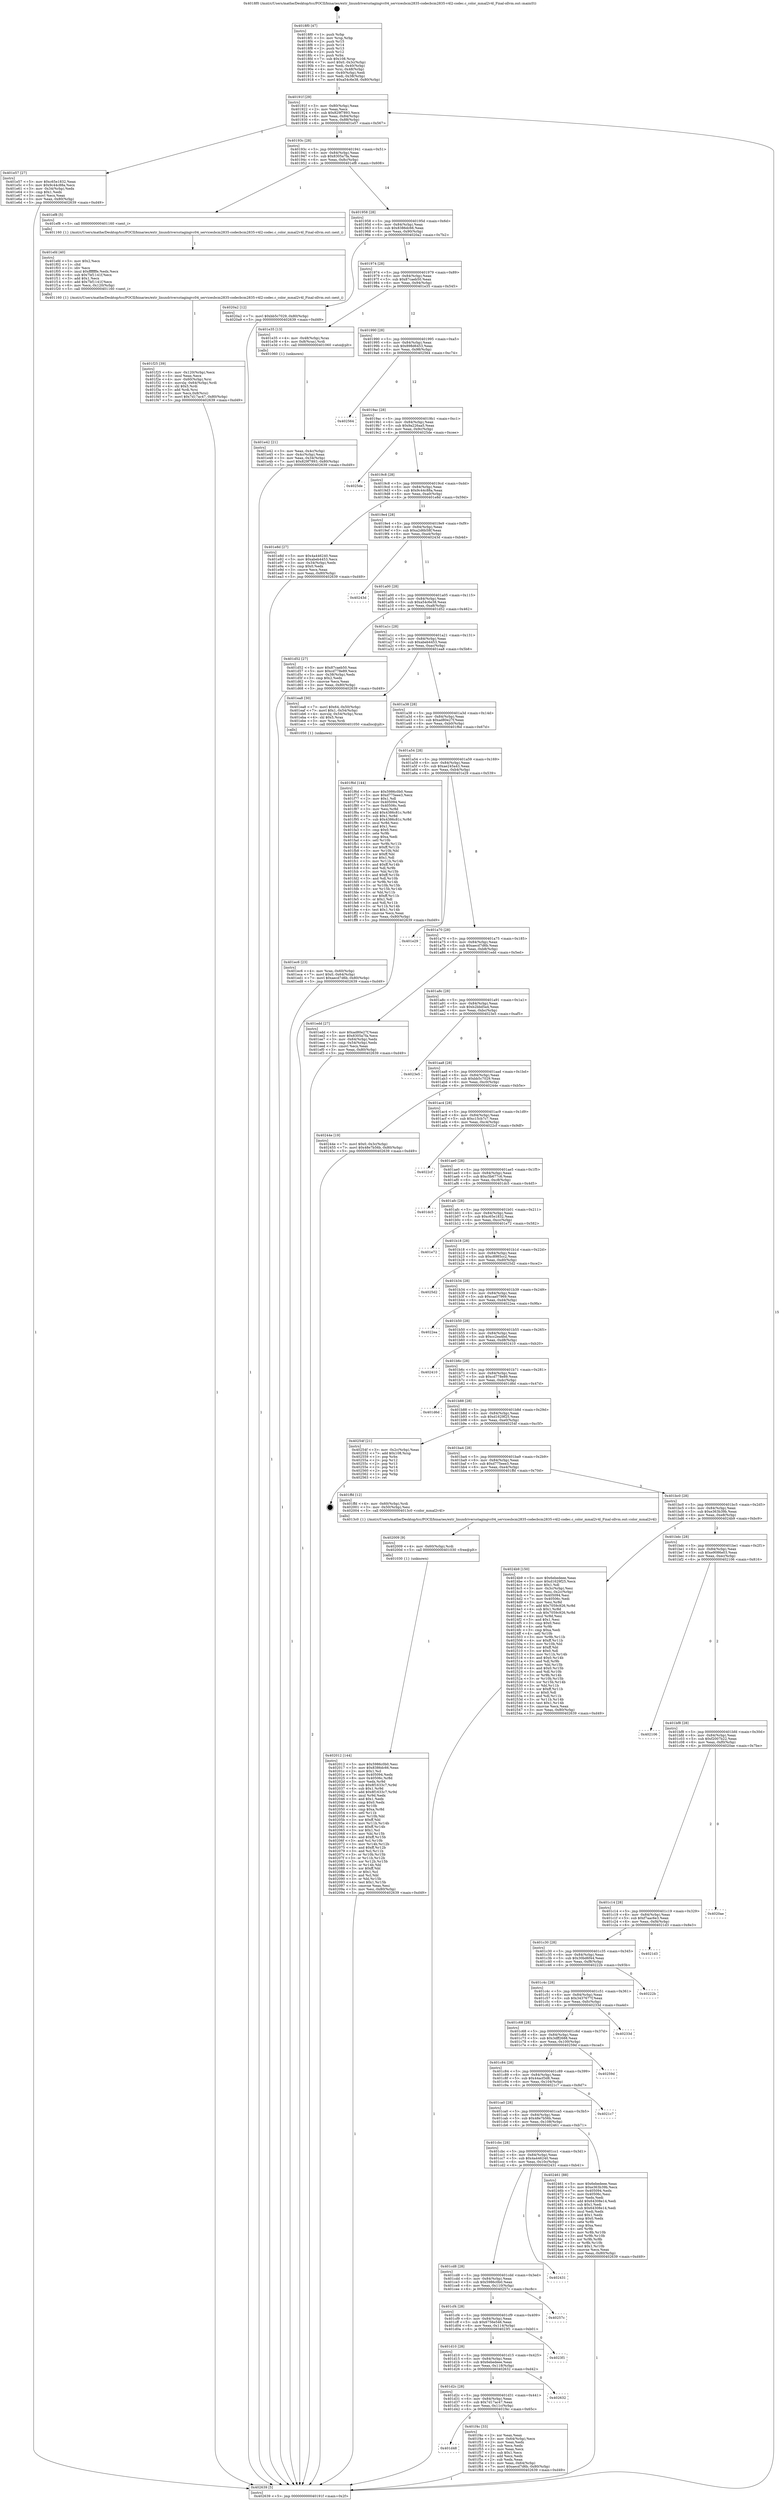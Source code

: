digraph "0x4018f0" {
  label = "0x4018f0 (/mnt/c/Users/mathe/Desktop/tcc/POCII/binaries/extr_linuxdriversstagingvc04_servicesbcm2835-codecbcm2835-v4l2-codec.c_color_mmal2v4l_Final-ollvm.out::main(0))"
  labelloc = "t"
  node[shape=record]

  Entry [label="",width=0.3,height=0.3,shape=circle,fillcolor=black,style=filled]
  "0x40191f" [label="{
     0x40191f [29]\l
     | [instrs]\l
     &nbsp;&nbsp;0x40191f \<+3\>: mov -0x80(%rbp),%eax\l
     &nbsp;&nbsp;0x401922 \<+2\>: mov %eax,%ecx\l
     &nbsp;&nbsp;0x401924 \<+6\>: sub $0x829f7893,%ecx\l
     &nbsp;&nbsp;0x40192a \<+6\>: mov %eax,-0x84(%rbp)\l
     &nbsp;&nbsp;0x401930 \<+6\>: mov %ecx,-0x88(%rbp)\l
     &nbsp;&nbsp;0x401936 \<+6\>: je 0000000000401e57 \<main+0x567\>\l
  }"]
  "0x401e57" [label="{
     0x401e57 [27]\l
     | [instrs]\l
     &nbsp;&nbsp;0x401e57 \<+5\>: mov $0xc65e1832,%eax\l
     &nbsp;&nbsp;0x401e5c \<+5\>: mov $0x9c44c88a,%ecx\l
     &nbsp;&nbsp;0x401e61 \<+3\>: mov -0x34(%rbp),%edx\l
     &nbsp;&nbsp;0x401e64 \<+3\>: cmp $0x1,%edx\l
     &nbsp;&nbsp;0x401e67 \<+3\>: cmovl %ecx,%eax\l
     &nbsp;&nbsp;0x401e6a \<+3\>: mov %eax,-0x80(%rbp)\l
     &nbsp;&nbsp;0x401e6d \<+5\>: jmp 0000000000402639 \<main+0xd49\>\l
  }"]
  "0x40193c" [label="{
     0x40193c [28]\l
     | [instrs]\l
     &nbsp;&nbsp;0x40193c \<+5\>: jmp 0000000000401941 \<main+0x51\>\l
     &nbsp;&nbsp;0x401941 \<+6\>: mov -0x84(%rbp),%eax\l
     &nbsp;&nbsp;0x401947 \<+5\>: sub $0x8305a7fa,%eax\l
     &nbsp;&nbsp;0x40194c \<+6\>: mov %eax,-0x8c(%rbp)\l
     &nbsp;&nbsp;0x401952 \<+6\>: je 0000000000401ef8 \<main+0x608\>\l
  }"]
  Exit [label="",width=0.3,height=0.3,shape=circle,fillcolor=black,style=filled,peripheries=2]
  "0x401ef8" [label="{
     0x401ef8 [5]\l
     | [instrs]\l
     &nbsp;&nbsp;0x401ef8 \<+5\>: call 0000000000401160 \<next_i\>\l
     | [calls]\l
     &nbsp;&nbsp;0x401160 \{1\} (/mnt/c/Users/mathe/Desktop/tcc/POCII/binaries/extr_linuxdriversstagingvc04_servicesbcm2835-codecbcm2835-v4l2-codec.c_color_mmal2v4l_Final-ollvm.out::next_i)\l
  }"]
  "0x401958" [label="{
     0x401958 [28]\l
     | [instrs]\l
     &nbsp;&nbsp;0x401958 \<+5\>: jmp 000000000040195d \<main+0x6d\>\l
     &nbsp;&nbsp;0x40195d \<+6\>: mov -0x84(%rbp),%eax\l
     &nbsp;&nbsp;0x401963 \<+5\>: sub $0x8386dc66,%eax\l
     &nbsp;&nbsp;0x401968 \<+6\>: mov %eax,-0x90(%rbp)\l
     &nbsp;&nbsp;0x40196e \<+6\>: je 00000000004020a2 \<main+0x7b2\>\l
  }"]
  "0x402012" [label="{
     0x402012 [144]\l
     | [instrs]\l
     &nbsp;&nbsp;0x402012 \<+5\>: mov $0x5986c0b0,%esi\l
     &nbsp;&nbsp;0x402017 \<+5\>: mov $0x8386dc66,%eax\l
     &nbsp;&nbsp;0x40201c \<+2\>: mov $0x1,%cl\l
     &nbsp;&nbsp;0x40201e \<+7\>: mov 0x405094,%edx\l
     &nbsp;&nbsp;0x402025 \<+8\>: mov 0x40506c,%r8d\l
     &nbsp;&nbsp;0x40202d \<+3\>: mov %edx,%r9d\l
     &nbsp;&nbsp;0x402030 \<+7\>: sub $0x8f1633c7,%r9d\l
     &nbsp;&nbsp;0x402037 \<+4\>: sub $0x1,%r9d\l
     &nbsp;&nbsp;0x40203b \<+7\>: add $0x8f1633c7,%r9d\l
     &nbsp;&nbsp;0x402042 \<+4\>: imul %r9d,%edx\l
     &nbsp;&nbsp;0x402046 \<+3\>: and $0x1,%edx\l
     &nbsp;&nbsp;0x402049 \<+3\>: cmp $0x0,%edx\l
     &nbsp;&nbsp;0x40204c \<+4\>: sete %r10b\l
     &nbsp;&nbsp;0x402050 \<+4\>: cmp $0xa,%r8d\l
     &nbsp;&nbsp;0x402054 \<+4\>: setl %r11b\l
     &nbsp;&nbsp;0x402058 \<+3\>: mov %r10b,%bl\l
     &nbsp;&nbsp;0x40205b \<+3\>: xor $0xff,%bl\l
     &nbsp;&nbsp;0x40205e \<+3\>: mov %r11b,%r14b\l
     &nbsp;&nbsp;0x402061 \<+4\>: xor $0xff,%r14b\l
     &nbsp;&nbsp;0x402065 \<+3\>: xor $0x1,%cl\l
     &nbsp;&nbsp;0x402068 \<+3\>: mov %bl,%r15b\l
     &nbsp;&nbsp;0x40206b \<+4\>: and $0xff,%r15b\l
     &nbsp;&nbsp;0x40206f \<+3\>: and %cl,%r10b\l
     &nbsp;&nbsp;0x402072 \<+3\>: mov %r14b,%r12b\l
     &nbsp;&nbsp;0x402075 \<+4\>: and $0xff,%r12b\l
     &nbsp;&nbsp;0x402079 \<+3\>: and %cl,%r11b\l
     &nbsp;&nbsp;0x40207c \<+3\>: or %r10b,%r15b\l
     &nbsp;&nbsp;0x40207f \<+3\>: or %r11b,%r12b\l
     &nbsp;&nbsp;0x402082 \<+3\>: xor %r12b,%r15b\l
     &nbsp;&nbsp;0x402085 \<+3\>: or %r14b,%bl\l
     &nbsp;&nbsp;0x402088 \<+3\>: xor $0xff,%bl\l
     &nbsp;&nbsp;0x40208b \<+3\>: or $0x1,%cl\l
     &nbsp;&nbsp;0x40208e \<+2\>: and %cl,%bl\l
     &nbsp;&nbsp;0x402090 \<+3\>: or %bl,%r15b\l
     &nbsp;&nbsp;0x402093 \<+4\>: test $0x1,%r15b\l
     &nbsp;&nbsp;0x402097 \<+3\>: cmovne %eax,%esi\l
     &nbsp;&nbsp;0x40209a \<+3\>: mov %esi,-0x80(%rbp)\l
     &nbsp;&nbsp;0x40209d \<+5\>: jmp 0000000000402639 \<main+0xd49\>\l
  }"]
  "0x4020a2" [label="{
     0x4020a2 [12]\l
     | [instrs]\l
     &nbsp;&nbsp;0x4020a2 \<+7\>: movl $0xbb5c7029,-0x80(%rbp)\l
     &nbsp;&nbsp;0x4020a9 \<+5\>: jmp 0000000000402639 \<main+0xd49\>\l
  }"]
  "0x401974" [label="{
     0x401974 [28]\l
     | [instrs]\l
     &nbsp;&nbsp;0x401974 \<+5\>: jmp 0000000000401979 \<main+0x89\>\l
     &nbsp;&nbsp;0x401979 \<+6\>: mov -0x84(%rbp),%eax\l
     &nbsp;&nbsp;0x40197f \<+5\>: sub $0x87caeb50,%eax\l
     &nbsp;&nbsp;0x401984 \<+6\>: mov %eax,-0x94(%rbp)\l
     &nbsp;&nbsp;0x40198a \<+6\>: je 0000000000401e35 \<main+0x545\>\l
  }"]
  "0x402009" [label="{
     0x402009 [9]\l
     | [instrs]\l
     &nbsp;&nbsp;0x402009 \<+4\>: mov -0x60(%rbp),%rdi\l
     &nbsp;&nbsp;0x40200d \<+5\>: call 0000000000401030 \<free@plt\>\l
     | [calls]\l
     &nbsp;&nbsp;0x401030 \{1\} (unknown)\l
  }"]
  "0x401e35" [label="{
     0x401e35 [13]\l
     | [instrs]\l
     &nbsp;&nbsp;0x401e35 \<+4\>: mov -0x48(%rbp),%rax\l
     &nbsp;&nbsp;0x401e39 \<+4\>: mov 0x8(%rax),%rdi\l
     &nbsp;&nbsp;0x401e3d \<+5\>: call 0000000000401060 \<atoi@plt\>\l
     | [calls]\l
     &nbsp;&nbsp;0x401060 \{1\} (unknown)\l
  }"]
  "0x401990" [label="{
     0x401990 [28]\l
     | [instrs]\l
     &nbsp;&nbsp;0x401990 \<+5\>: jmp 0000000000401995 \<main+0xa5\>\l
     &nbsp;&nbsp;0x401995 \<+6\>: mov -0x84(%rbp),%eax\l
     &nbsp;&nbsp;0x40199b \<+5\>: sub $0x898d6453,%eax\l
     &nbsp;&nbsp;0x4019a0 \<+6\>: mov %eax,-0x98(%rbp)\l
     &nbsp;&nbsp;0x4019a6 \<+6\>: je 0000000000402564 \<main+0xc74\>\l
  }"]
  "0x401d48" [label="{
     0x401d48\l
  }", style=dashed]
  "0x402564" [label="{
     0x402564\l
  }", style=dashed]
  "0x4019ac" [label="{
     0x4019ac [28]\l
     | [instrs]\l
     &nbsp;&nbsp;0x4019ac \<+5\>: jmp 00000000004019b1 \<main+0xc1\>\l
     &nbsp;&nbsp;0x4019b1 \<+6\>: mov -0x84(%rbp),%eax\l
     &nbsp;&nbsp;0x4019b7 \<+5\>: sub $0x9a226aa5,%eax\l
     &nbsp;&nbsp;0x4019bc \<+6\>: mov %eax,-0x9c(%rbp)\l
     &nbsp;&nbsp;0x4019c2 \<+6\>: je 00000000004025de \<main+0xcee\>\l
  }"]
  "0x401f4c" [label="{
     0x401f4c [33]\l
     | [instrs]\l
     &nbsp;&nbsp;0x401f4c \<+2\>: xor %eax,%eax\l
     &nbsp;&nbsp;0x401f4e \<+3\>: mov -0x64(%rbp),%ecx\l
     &nbsp;&nbsp;0x401f51 \<+2\>: mov %eax,%edx\l
     &nbsp;&nbsp;0x401f53 \<+2\>: sub %ecx,%edx\l
     &nbsp;&nbsp;0x401f55 \<+2\>: mov %eax,%ecx\l
     &nbsp;&nbsp;0x401f57 \<+3\>: sub $0x1,%ecx\l
     &nbsp;&nbsp;0x401f5a \<+2\>: add %ecx,%edx\l
     &nbsp;&nbsp;0x401f5c \<+2\>: sub %edx,%eax\l
     &nbsp;&nbsp;0x401f5e \<+3\>: mov %eax,-0x64(%rbp)\l
     &nbsp;&nbsp;0x401f61 \<+7\>: movl $0xaecd7d6b,-0x80(%rbp)\l
     &nbsp;&nbsp;0x401f68 \<+5\>: jmp 0000000000402639 \<main+0xd49\>\l
  }"]
  "0x4025de" [label="{
     0x4025de\l
  }", style=dashed]
  "0x4019c8" [label="{
     0x4019c8 [28]\l
     | [instrs]\l
     &nbsp;&nbsp;0x4019c8 \<+5\>: jmp 00000000004019cd \<main+0xdd\>\l
     &nbsp;&nbsp;0x4019cd \<+6\>: mov -0x84(%rbp),%eax\l
     &nbsp;&nbsp;0x4019d3 \<+5\>: sub $0x9c44c88a,%eax\l
     &nbsp;&nbsp;0x4019d8 \<+6\>: mov %eax,-0xa0(%rbp)\l
     &nbsp;&nbsp;0x4019de \<+6\>: je 0000000000401e8d \<main+0x59d\>\l
  }"]
  "0x401d2c" [label="{
     0x401d2c [28]\l
     | [instrs]\l
     &nbsp;&nbsp;0x401d2c \<+5\>: jmp 0000000000401d31 \<main+0x441\>\l
     &nbsp;&nbsp;0x401d31 \<+6\>: mov -0x84(%rbp),%eax\l
     &nbsp;&nbsp;0x401d37 \<+5\>: sub $0x7d17ac47,%eax\l
     &nbsp;&nbsp;0x401d3c \<+6\>: mov %eax,-0x11c(%rbp)\l
     &nbsp;&nbsp;0x401d42 \<+6\>: je 0000000000401f4c \<main+0x65c\>\l
  }"]
  "0x401e8d" [label="{
     0x401e8d [27]\l
     | [instrs]\l
     &nbsp;&nbsp;0x401e8d \<+5\>: mov $0x4a446240,%eax\l
     &nbsp;&nbsp;0x401e92 \<+5\>: mov $0xabeb4453,%ecx\l
     &nbsp;&nbsp;0x401e97 \<+3\>: mov -0x34(%rbp),%edx\l
     &nbsp;&nbsp;0x401e9a \<+3\>: cmp $0x0,%edx\l
     &nbsp;&nbsp;0x401e9d \<+3\>: cmove %ecx,%eax\l
     &nbsp;&nbsp;0x401ea0 \<+3\>: mov %eax,-0x80(%rbp)\l
     &nbsp;&nbsp;0x401ea3 \<+5\>: jmp 0000000000402639 \<main+0xd49\>\l
  }"]
  "0x4019e4" [label="{
     0x4019e4 [28]\l
     | [instrs]\l
     &nbsp;&nbsp;0x4019e4 \<+5\>: jmp 00000000004019e9 \<main+0xf9\>\l
     &nbsp;&nbsp;0x4019e9 \<+6\>: mov -0x84(%rbp),%eax\l
     &nbsp;&nbsp;0x4019ef \<+5\>: sub $0xa2d6b58f,%eax\l
     &nbsp;&nbsp;0x4019f4 \<+6\>: mov %eax,-0xa4(%rbp)\l
     &nbsp;&nbsp;0x4019fa \<+6\>: je 000000000040243d \<main+0xb4d\>\l
  }"]
  "0x402632" [label="{
     0x402632\l
  }", style=dashed]
  "0x40243d" [label="{
     0x40243d\l
  }", style=dashed]
  "0x401a00" [label="{
     0x401a00 [28]\l
     | [instrs]\l
     &nbsp;&nbsp;0x401a00 \<+5\>: jmp 0000000000401a05 \<main+0x115\>\l
     &nbsp;&nbsp;0x401a05 \<+6\>: mov -0x84(%rbp),%eax\l
     &nbsp;&nbsp;0x401a0b \<+5\>: sub $0xa54c6e38,%eax\l
     &nbsp;&nbsp;0x401a10 \<+6\>: mov %eax,-0xa8(%rbp)\l
     &nbsp;&nbsp;0x401a16 \<+6\>: je 0000000000401d52 \<main+0x462\>\l
  }"]
  "0x401d10" [label="{
     0x401d10 [28]\l
     | [instrs]\l
     &nbsp;&nbsp;0x401d10 \<+5\>: jmp 0000000000401d15 \<main+0x425\>\l
     &nbsp;&nbsp;0x401d15 \<+6\>: mov -0x84(%rbp),%eax\l
     &nbsp;&nbsp;0x401d1b \<+5\>: sub $0x6ebedeee,%eax\l
     &nbsp;&nbsp;0x401d20 \<+6\>: mov %eax,-0x118(%rbp)\l
     &nbsp;&nbsp;0x401d26 \<+6\>: je 0000000000402632 \<main+0xd42\>\l
  }"]
  "0x401d52" [label="{
     0x401d52 [27]\l
     | [instrs]\l
     &nbsp;&nbsp;0x401d52 \<+5\>: mov $0x87caeb50,%eax\l
     &nbsp;&nbsp;0x401d57 \<+5\>: mov $0xcd778e89,%ecx\l
     &nbsp;&nbsp;0x401d5c \<+3\>: mov -0x38(%rbp),%edx\l
     &nbsp;&nbsp;0x401d5f \<+3\>: cmp $0x2,%edx\l
     &nbsp;&nbsp;0x401d62 \<+3\>: cmovne %ecx,%eax\l
     &nbsp;&nbsp;0x401d65 \<+3\>: mov %eax,-0x80(%rbp)\l
     &nbsp;&nbsp;0x401d68 \<+5\>: jmp 0000000000402639 \<main+0xd49\>\l
  }"]
  "0x401a1c" [label="{
     0x401a1c [28]\l
     | [instrs]\l
     &nbsp;&nbsp;0x401a1c \<+5\>: jmp 0000000000401a21 \<main+0x131\>\l
     &nbsp;&nbsp;0x401a21 \<+6\>: mov -0x84(%rbp),%eax\l
     &nbsp;&nbsp;0x401a27 \<+5\>: sub $0xabeb4453,%eax\l
     &nbsp;&nbsp;0x401a2c \<+6\>: mov %eax,-0xac(%rbp)\l
     &nbsp;&nbsp;0x401a32 \<+6\>: je 0000000000401ea8 \<main+0x5b8\>\l
  }"]
  "0x402639" [label="{
     0x402639 [5]\l
     | [instrs]\l
     &nbsp;&nbsp;0x402639 \<+5\>: jmp 000000000040191f \<main+0x2f\>\l
  }"]
  "0x4018f0" [label="{
     0x4018f0 [47]\l
     | [instrs]\l
     &nbsp;&nbsp;0x4018f0 \<+1\>: push %rbp\l
     &nbsp;&nbsp;0x4018f1 \<+3\>: mov %rsp,%rbp\l
     &nbsp;&nbsp;0x4018f4 \<+2\>: push %r15\l
     &nbsp;&nbsp;0x4018f6 \<+2\>: push %r14\l
     &nbsp;&nbsp;0x4018f8 \<+2\>: push %r13\l
     &nbsp;&nbsp;0x4018fa \<+2\>: push %r12\l
     &nbsp;&nbsp;0x4018fc \<+1\>: push %rbx\l
     &nbsp;&nbsp;0x4018fd \<+7\>: sub $0x108,%rsp\l
     &nbsp;&nbsp;0x401904 \<+7\>: movl $0x0,-0x3c(%rbp)\l
     &nbsp;&nbsp;0x40190b \<+3\>: mov %edi,-0x40(%rbp)\l
     &nbsp;&nbsp;0x40190e \<+4\>: mov %rsi,-0x48(%rbp)\l
     &nbsp;&nbsp;0x401912 \<+3\>: mov -0x40(%rbp),%edi\l
     &nbsp;&nbsp;0x401915 \<+3\>: mov %edi,-0x38(%rbp)\l
     &nbsp;&nbsp;0x401918 \<+7\>: movl $0xa54c6e38,-0x80(%rbp)\l
  }"]
  "0x401e42" [label="{
     0x401e42 [21]\l
     | [instrs]\l
     &nbsp;&nbsp;0x401e42 \<+3\>: mov %eax,-0x4c(%rbp)\l
     &nbsp;&nbsp;0x401e45 \<+3\>: mov -0x4c(%rbp),%eax\l
     &nbsp;&nbsp;0x401e48 \<+3\>: mov %eax,-0x34(%rbp)\l
     &nbsp;&nbsp;0x401e4b \<+7\>: movl $0x829f7893,-0x80(%rbp)\l
     &nbsp;&nbsp;0x401e52 \<+5\>: jmp 0000000000402639 \<main+0xd49\>\l
  }"]
  "0x4023f1" [label="{
     0x4023f1\l
  }", style=dashed]
  "0x401ea8" [label="{
     0x401ea8 [30]\l
     | [instrs]\l
     &nbsp;&nbsp;0x401ea8 \<+7\>: movl $0x64,-0x50(%rbp)\l
     &nbsp;&nbsp;0x401eaf \<+7\>: movl $0x1,-0x54(%rbp)\l
     &nbsp;&nbsp;0x401eb6 \<+4\>: movslq -0x54(%rbp),%rax\l
     &nbsp;&nbsp;0x401eba \<+4\>: shl $0x5,%rax\l
     &nbsp;&nbsp;0x401ebe \<+3\>: mov %rax,%rdi\l
     &nbsp;&nbsp;0x401ec1 \<+5\>: call 0000000000401050 \<malloc@plt\>\l
     | [calls]\l
     &nbsp;&nbsp;0x401050 \{1\} (unknown)\l
  }"]
  "0x401a38" [label="{
     0x401a38 [28]\l
     | [instrs]\l
     &nbsp;&nbsp;0x401a38 \<+5\>: jmp 0000000000401a3d \<main+0x14d\>\l
     &nbsp;&nbsp;0x401a3d \<+6\>: mov -0x84(%rbp),%eax\l
     &nbsp;&nbsp;0x401a43 \<+5\>: sub $0xad80e27f,%eax\l
     &nbsp;&nbsp;0x401a48 \<+6\>: mov %eax,-0xb0(%rbp)\l
     &nbsp;&nbsp;0x401a4e \<+6\>: je 0000000000401f6d \<main+0x67d\>\l
  }"]
  "0x401ec6" [label="{
     0x401ec6 [23]\l
     | [instrs]\l
     &nbsp;&nbsp;0x401ec6 \<+4\>: mov %rax,-0x60(%rbp)\l
     &nbsp;&nbsp;0x401eca \<+7\>: movl $0x0,-0x64(%rbp)\l
     &nbsp;&nbsp;0x401ed1 \<+7\>: movl $0xaecd7d6b,-0x80(%rbp)\l
     &nbsp;&nbsp;0x401ed8 \<+5\>: jmp 0000000000402639 \<main+0xd49\>\l
  }"]
  "0x401cf4" [label="{
     0x401cf4 [28]\l
     | [instrs]\l
     &nbsp;&nbsp;0x401cf4 \<+5\>: jmp 0000000000401cf9 \<main+0x409\>\l
     &nbsp;&nbsp;0x401cf9 \<+6\>: mov -0x84(%rbp),%eax\l
     &nbsp;&nbsp;0x401cff \<+5\>: sub $0x6756e546,%eax\l
     &nbsp;&nbsp;0x401d04 \<+6\>: mov %eax,-0x114(%rbp)\l
     &nbsp;&nbsp;0x401d0a \<+6\>: je 00000000004023f1 \<main+0xb01\>\l
  }"]
  "0x401f6d" [label="{
     0x401f6d [144]\l
     | [instrs]\l
     &nbsp;&nbsp;0x401f6d \<+5\>: mov $0x5986c0b0,%eax\l
     &nbsp;&nbsp;0x401f72 \<+5\>: mov $0xd775eee3,%ecx\l
     &nbsp;&nbsp;0x401f77 \<+2\>: mov $0x1,%dl\l
     &nbsp;&nbsp;0x401f79 \<+7\>: mov 0x405094,%esi\l
     &nbsp;&nbsp;0x401f80 \<+7\>: mov 0x40506c,%edi\l
     &nbsp;&nbsp;0x401f87 \<+3\>: mov %esi,%r8d\l
     &nbsp;&nbsp;0x401f8a \<+7\>: add $0x4386c81c,%r8d\l
     &nbsp;&nbsp;0x401f91 \<+4\>: sub $0x1,%r8d\l
     &nbsp;&nbsp;0x401f95 \<+7\>: sub $0x4386c81c,%r8d\l
     &nbsp;&nbsp;0x401f9c \<+4\>: imul %r8d,%esi\l
     &nbsp;&nbsp;0x401fa0 \<+3\>: and $0x1,%esi\l
     &nbsp;&nbsp;0x401fa3 \<+3\>: cmp $0x0,%esi\l
     &nbsp;&nbsp;0x401fa6 \<+4\>: sete %r9b\l
     &nbsp;&nbsp;0x401faa \<+3\>: cmp $0xa,%edi\l
     &nbsp;&nbsp;0x401fad \<+4\>: setl %r10b\l
     &nbsp;&nbsp;0x401fb1 \<+3\>: mov %r9b,%r11b\l
     &nbsp;&nbsp;0x401fb4 \<+4\>: xor $0xff,%r11b\l
     &nbsp;&nbsp;0x401fb8 \<+3\>: mov %r10b,%bl\l
     &nbsp;&nbsp;0x401fbb \<+3\>: xor $0xff,%bl\l
     &nbsp;&nbsp;0x401fbe \<+3\>: xor $0x1,%dl\l
     &nbsp;&nbsp;0x401fc1 \<+3\>: mov %r11b,%r14b\l
     &nbsp;&nbsp;0x401fc4 \<+4\>: and $0xff,%r14b\l
     &nbsp;&nbsp;0x401fc8 \<+3\>: and %dl,%r9b\l
     &nbsp;&nbsp;0x401fcb \<+3\>: mov %bl,%r15b\l
     &nbsp;&nbsp;0x401fce \<+4\>: and $0xff,%r15b\l
     &nbsp;&nbsp;0x401fd2 \<+3\>: and %dl,%r10b\l
     &nbsp;&nbsp;0x401fd5 \<+3\>: or %r9b,%r14b\l
     &nbsp;&nbsp;0x401fd8 \<+3\>: or %r10b,%r15b\l
     &nbsp;&nbsp;0x401fdb \<+3\>: xor %r15b,%r14b\l
     &nbsp;&nbsp;0x401fde \<+3\>: or %bl,%r11b\l
     &nbsp;&nbsp;0x401fe1 \<+4\>: xor $0xff,%r11b\l
     &nbsp;&nbsp;0x401fe5 \<+3\>: or $0x1,%dl\l
     &nbsp;&nbsp;0x401fe8 \<+3\>: and %dl,%r11b\l
     &nbsp;&nbsp;0x401feb \<+3\>: or %r11b,%r14b\l
     &nbsp;&nbsp;0x401fee \<+4\>: test $0x1,%r14b\l
     &nbsp;&nbsp;0x401ff2 \<+3\>: cmovne %ecx,%eax\l
     &nbsp;&nbsp;0x401ff5 \<+3\>: mov %eax,-0x80(%rbp)\l
     &nbsp;&nbsp;0x401ff8 \<+5\>: jmp 0000000000402639 \<main+0xd49\>\l
  }"]
  "0x401a54" [label="{
     0x401a54 [28]\l
     | [instrs]\l
     &nbsp;&nbsp;0x401a54 \<+5\>: jmp 0000000000401a59 \<main+0x169\>\l
     &nbsp;&nbsp;0x401a59 \<+6\>: mov -0x84(%rbp),%eax\l
     &nbsp;&nbsp;0x401a5f \<+5\>: sub $0xae245a43,%eax\l
     &nbsp;&nbsp;0x401a64 \<+6\>: mov %eax,-0xb4(%rbp)\l
     &nbsp;&nbsp;0x401a6a \<+6\>: je 0000000000401e29 \<main+0x539\>\l
  }"]
  "0x40257c" [label="{
     0x40257c\l
  }", style=dashed]
  "0x401e29" [label="{
     0x401e29\l
  }", style=dashed]
  "0x401a70" [label="{
     0x401a70 [28]\l
     | [instrs]\l
     &nbsp;&nbsp;0x401a70 \<+5\>: jmp 0000000000401a75 \<main+0x185\>\l
     &nbsp;&nbsp;0x401a75 \<+6\>: mov -0x84(%rbp),%eax\l
     &nbsp;&nbsp;0x401a7b \<+5\>: sub $0xaecd7d6b,%eax\l
     &nbsp;&nbsp;0x401a80 \<+6\>: mov %eax,-0xb8(%rbp)\l
     &nbsp;&nbsp;0x401a86 \<+6\>: je 0000000000401edd \<main+0x5ed\>\l
  }"]
  "0x401cd8" [label="{
     0x401cd8 [28]\l
     | [instrs]\l
     &nbsp;&nbsp;0x401cd8 \<+5\>: jmp 0000000000401cdd \<main+0x3ed\>\l
     &nbsp;&nbsp;0x401cdd \<+6\>: mov -0x84(%rbp),%eax\l
     &nbsp;&nbsp;0x401ce3 \<+5\>: sub $0x5986c0b0,%eax\l
     &nbsp;&nbsp;0x401ce8 \<+6\>: mov %eax,-0x110(%rbp)\l
     &nbsp;&nbsp;0x401cee \<+6\>: je 000000000040257c \<main+0xc8c\>\l
  }"]
  "0x401edd" [label="{
     0x401edd [27]\l
     | [instrs]\l
     &nbsp;&nbsp;0x401edd \<+5\>: mov $0xad80e27f,%eax\l
     &nbsp;&nbsp;0x401ee2 \<+5\>: mov $0x8305a7fa,%ecx\l
     &nbsp;&nbsp;0x401ee7 \<+3\>: mov -0x64(%rbp),%edx\l
     &nbsp;&nbsp;0x401eea \<+3\>: cmp -0x54(%rbp),%edx\l
     &nbsp;&nbsp;0x401eed \<+3\>: cmovl %ecx,%eax\l
     &nbsp;&nbsp;0x401ef0 \<+3\>: mov %eax,-0x80(%rbp)\l
     &nbsp;&nbsp;0x401ef3 \<+5\>: jmp 0000000000402639 \<main+0xd49\>\l
  }"]
  "0x401a8c" [label="{
     0x401a8c [28]\l
     | [instrs]\l
     &nbsp;&nbsp;0x401a8c \<+5\>: jmp 0000000000401a91 \<main+0x1a1\>\l
     &nbsp;&nbsp;0x401a91 \<+6\>: mov -0x84(%rbp),%eax\l
     &nbsp;&nbsp;0x401a97 \<+5\>: sub $0xb2bbd5a4,%eax\l
     &nbsp;&nbsp;0x401a9c \<+6\>: mov %eax,-0xbc(%rbp)\l
     &nbsp;&nbsp;0x401aa2 \<+6\>: je 00000000004023e5 \<main+0xaf5\>\l
  }"]
  "0x401efd" [label="{
     0x401efd [40]\l
     | [instrs]\l
     &nbsp;&nbsp;0x401efd \<+5\>: mov $0x2,%ecx\l
     &nbsp;&nbsp;0x401f02 \<+1\>: cltd\l
     &nbsp;&nbsp;0x401f03 \<+2\>: idiv %ecx\l
     &nbsp;&nbsp;0x401f05 \<+6\>: imul $0xfffffffe,%edx,%ecx\l
     &nbsp;&nbsp;0x401f0b \<+6\>: sub $0x7bf1141f,%ecx\l
     &nbsp;&nbsp;0x401f11 \<+3\>: add $0x1,%ecx\l
     &nbsp;&nbsp;0x401f14 \<+6\>: add $0x7bf1141f,%ecx\l
     &nbsp;&nbsp;0x401f1a \<+6\>: mov %ecx,-0x120(%rbp)\l
     &nbsp;&nbsp;0x401f20 \<+5\>: call 0000000000401160 \<next_i\>\l
     | [calls]\l
     &nbsp;&nbsp;0x401160 \{1\} (/mnt/c/Users/mathe/Desktop/tcc/POCII/binaries/extr_linuxdriversstagingvc04_servicesbcm2835-codecbcm2835-v4l2-codec.c_color_mmal2v4l_Final-ollvm.out::next_i)\l
  }"]
  "0x401f25" [label="{
     0x401f25 [39]\l
     | [instrs]\l
     &nbsp;&nbsp;0x401f25 \<+6\>: mov -0x120(%rbp),%ecx\l
     &nbsp;&nbsp;0x401f2b \<+3\>: imul %eax,%ecx\l
     &nbsp;&nbsp;0x401f2e \<+4\>: mov -0x60(%rbp),%rsi\l
     &nbsp;&nbsp;0x401f32 \<+4\>: movslq -0x64(%rbp),%rdi\l
     &nbsp;&nbsp;0x401f36 \<+4\>: shl $0x5,%rdi\l
     &nbsp;&nbsp;0x401f3a \<+3\>: add %rdi,%rsi\l
     &nbsp;&nbsp;0x401f3d \<+3\>: mov %ecx,0x8(%rsi)\l
     &nbsp;&nbsp;0x401f40 \<+7\>: movl $0x7d17ac47,-0x80(%rbp)\l
     &nbsp;&nbsp;0x401f47 \<+5\>: jmp 0000000000402639 \<main+0xd49\>\l
  }"]
  "0x402431" [label="{
     0x402431\l
  }", style=dashed]
  "0x4023e5" [label="{
     0x4023e5\l
  }", style=dashed]
  "0x401aa8" [label="{
     0x401aa8 [28]\l
     | [instrs]\l
     &nbsp;&nbsp;0x401aa8 \<+5\>: jmp 0000000000401aad \<main+0x1bd\>\l
     &nbsp;&nbsp;0x401aad \<+6\>: mov -0x84(%rbp),%eax\l
     &nbsp;&nbsp;0x401ab3 \<+5\>: sub $0xbb5c7029,%eax\l
     &nbsp;&nbsp;0x401ab8 \<+6\>: mov %eax,-0xc0(%rbp)\l
     &nbsp;&nbsp;0x401abe \<+6\>: je 000000000040244e \<main+0xb5e\>\l
  }"]
  "0x401cbc" [label="{
     0x401cbc [28]\l
     | [instrs]\l
     &nbsp;&nbsp;0x401cbc \<+5\>: jmp 0000000000401cc1 \<main+0x3d1\>\l
     &nbsp;&nbsp;0x401cc1 \<+6\>: mov -0x84(%rbp),%eax\l
     &nbsp;&nbsp;0x401cc7 \<+5\>: sub $0x4a446240,%eax\l
     &nbsp;&nbsp;0x401ccc \<+6\>: mov %eax,-0x10c(%rbp)\l
     &nbsp;&nbsp;0x401cd2 \<+6\>: je 0000000000402431 \<main+0xb41\>\l
  }"]
  "0x40244e" [label="{
     0x40244e [19]\l
     | [instrs]\l
     &nbsp;&nbsp;0x40244e \<+7\>: movl $0x0,-0x3c(%rbp)\l
     &nbsp;&nbsp;0x402455 \<+7\>: movl $0x48e7b56b,-0x80(%rbp)\l
     &nbsp;&nbsp;0x40245c \<+5\>: jmp 0000000000402639 \<main+0xd49\>\l
  }"]
  "0x401ac4" [label="{
     0x401ac4 [28]\l
     | [instrs]\l
     &nbsp;&nbsp;0x401ac4 \<+5\>: jmp 0000000000401ac9 \<main+0x1d9\>\l
     &nbsp;&nbsp;0x401ac9 \<+6\>: mov -0x84(%rbp),%eax\l
     &nbsp;&nbsp;0x401acf \<+5\>: sub $0xc15cb7c7,%eax\l
     &nbsp;&nbsp;0x401ad4 \<+6\>: mov %eax,-0xc4(%rbp)\l
     &nbsp;&nbsp;0x401ada \<+6\>: je 00000000004022cf \<main+0x9df\>\l
  }"]
  "0x402461" [label="{
     0x402461 [88]\l
     | [instrs]\l
     &nbsp;&nbsp;0x402461 \<+5\>: mov $0x6ebedeee,%eax\l
     &nbsp;&nbsp;0x402466 \<+5\>: mov $0xe363b39b,%ecx\l
     &nbsp;&nbsp;0x40246b \<+7\>: mov 0x405094,%edx\l
     &nbsp;&nbsp;0x402472 \<+7\>: mov 0x40506c,%esi\l
     &nbsp;&nbsp;0x402479 \<+2\>: mov %edx,%edi\l
     &nbsp;&nbsp;0x40247b \<+6\>: add $0x64308e14,%edi\l
     &nbsp;&nbsp;0x402481 \<+3\>: sub $0x1,%edi\l
     &nbsp;&nbsp;0x402484 \<+6\>: sub $0x64308e14,%edi\l
     &nbsp;&nbsp;0x40248a \<+3\>: imul %edi,%edx\l
     &nbsp;&nbsp;0x40248d \<+3\>: and $0x1,%edx\l
     &nbsp;&nbsp;0x402490 \<+3\>: cmp $0x0,%edx\l
     &nbsp;&nbsp;0x402493 \<+4\>: sete %r8b\l
     &nbsp;&nbsp;0x402497 \<+3\>: cmp $0xa,%esi\l
     &nbsp;&nbsp;0x40249a \<+4\>: setl %r9b\l
     &nbsp;&nbsp;0x40249e \<+3\>: mov %r8b,%r10b\l
     &nbsp;&nbsp;0x4024a1 \<+3\>: and %r9b,%r10b\l
     &nbsp;&nbsp;0x4024a4 \<+3\>: xor %r9b,%r8b\l
     &nbsp;&nbsp;0x4024a7 \<+3\>: or %r8b,%r10b\l
     &nbsp;&nbsp;0x4024aa \<+4\>: test $0x1,%r10b\l
     &nbsp;&nbsp;0x4024ae \<+3\>: cmovne %ecx,%eax\l
     &nbsp;&nbsp;0x4024b1 \<+3\>: mov %eax,-0x80(%rbp)\l
     &nbsp;&nbsp;0x4024b4 \<+5\>: jmp 0000000000402639 \<main+0xd49\>\l
  }"]
  "0x4022cf" [label="{
     0x4022cf\l
  }", style=dashed]
  "0x401ae0" [label="{
     0x401ae0 [28]\l
     | [instrs]\l
     &nbsp;&nbsp;0x401ae0 \<+5\>: jmp 0000000000401ae5 \<main+0x1f5\>\l
     &nbsp;&nbsp;0x401ae5 \<+6\>: mov -0x84(%rbp),%eax\l
     &nbsp;&nbsp;0x401aeb \<+5\>: sub $0xc5b677c6,%eax\l
     &nbsp;&nbsp;0x401af0 \<+6\>: mov %eax,-0xc8(%rbp)\l
     &nbsp;&nbsp;0x401af6 \<+6\>: je 0000000000401dc5 \<main+0x4d5\>\l
  }"]
  "0x401ca0" [label="{
     0x401ca0 [28]\l
     | [instrs]\l
     &nbsp;&nbsp;0x401ca0 \<+5\>: jmp 0000000000401ca5 \<main+0x3b5\>\l
     &nbsp;&nbsp;0x401ca5 \<+6\>: mov -0x84(%rbp),%eax\l
     &nbsp;&nbsp;0x401cab \<+5\>: sub $0x48e7b56b,%eax\l
     &nbsp;&nbsp;0x401cb0 \<+6\>: mov %eax,-0x108(%rbp)\l
     &nbsp;&nbsp;0x401cb6 \<+6\>: je 0000000000402461 \<main+0xb71\>\l
  }"]
  "0x401dc5" [label="{
     0x401dc5\l
  }", style=dashed]
  "0x401afc" [label="{
     0x401afc [28]\l
     | [instrs]\l
     &nbsp;&nbsp;0x401afc \<+5\>: jmp 0000000000401b01 \<main+0x211\>\l
     &nbsp;&nbsp;0x401b01 \<+6\>: mov -0x84(%rbp),%eax\l
     &nbsp;&nbsp;0x401b07 \<+5\>: sub $0xc65e1832,%eax\l
     &nbsp;&nbsp;0x401b0c \<+6\>: mov %eax,-0xcc(%rbp)\l
     &nbsp;&nbsp;0x401b12 \<+6\>: je 0000000000401e72 \<main+0x582\>\l
  }"]
  "0x4021c7" [label="{
     0x4021c7\l
  }", style=dashed]
  "0x401e72" [label="{
     0x401e72\l
  }", style=dashed]
  "0x401b18" [label="{
     0x401b18 [28]\l
     | [instrs]\l
     &nbsp;&nbsp;0x401b18 \<+5\>: jmp 0000000000401b1d \<main+0x22d\>\l
     &nbsp;&nbsp;0x401b1d \<+6\>: mov -0x84(%rbp),%eax\l
     &nbsp;&nbsp;0x401b23 \<+5\>: sub $0xc8985cc2,%eax\l
     &nbsp;&nbsp;0x401b28 \<+6\>: mov %eax,-0xd0(%rbp)\l
     &nbsp;&nbsp;0x401b2e \<+6\>: je 00000000004025d2 \<main+0xce2\>\l
  }"]
  "0x401c84" [label="{
     0x401c84 [28]\l
     | [instrs]\l
     &nbsp;&nbsp;0x401c84 \<+5\>: jmp 0000000000401c89 \<main+0x399\>\l
     &nbsp;&nbsp;0x401c89 \<+6\>: mov -0x84(%rbp),%eax\l
     &nbsp;&nbsp;0x401c8f \<+5\>: sub $0x44acf3d8,%eax\l
     &nbsp;&nbsp;0x401c94 \<+6\>: mov %eax,-0x104(%rbp)\l
     &nbsp;&nbsp;0x401c9a \<+6\>: je 00000000004021c7 \<main+0x8d7\>\l
  }"]
  "0x4025d2" [label="{
     0x4025d2\l
  }", style=dashed]
  "0x401b34" [label="{
     0x401b34 [28]\l
     | [instrs]\l
     &nbsp;&nbsp;0x401b34 \<+5\>: jmp 0000000000401b39 \<main+0x249\>\l
     &nbsp;&nbsp;0x401b39 \<+6\>: mov -0x84(%rbp),%eax\l
     &nbsp;&nbsp;0x401b3f \<+5\>: sub $0xcaa07969,%eax\l
     &nbsp;&nbsp;0x401b44 \<+6\>: mov %eax,-0xd4(%rbp)\l
     &nbsp;&nbsp;0x401b4a \<+6\>: je 00000000004022ea \<main+0x9fa\>\l
  }"]
  "0x40259d" [label="{
     0x40259d\l
  }", style=dashed]
  "0x4022ea" [label="{
     0x4022ea\l
  }", style=dashed]
  "0x401b50" [label="{
     0x401b50 [28]\l
     | [instrs]\l
     &nbsp;&nbsp;0x401b50 \<+5\>: jmp 0000000000401b55 \<main+0x265\>\l
     &nbsp;&nbsp;0x401b55 \<+6\>: mov -0x84(%rbp),%eax\l
     &nbsp;&nbsp;0x401b5b \<+5\>: sub $0xcc2ea4bd,%eax\l
     &nbsp;&nbsp;0x401b60 \<+6\>: mov %eax,-0xd8(%rbp)\l
     &nbsp;&nbsp;0x401b66 \<+6\>: je 0000000000402410 \<main+0xb20\>\l
  }"]
  "0x401c68" [label="{
     0x401c68 [28]\l
     | [instrs]\l
     &nbsp;&nbsp;0x401c68 \<+5\>: jmp 0000000000401c6d \<main+0x37d\>\l
     &nbsp;&nbsp;0x401c6d \<+6\>: mov -0x84(%rbp),%eax\l
     &nbsp;&nbsp;0x401c73 \<+5\>: sub $0x3dff2688,%eax\l
     &nbsp;&nbsp;0x401c78 \<+6\>: mov %eax,-0x100(%rbp)\l
     &nbsp;&nbsp;0x401c7e \<+6\>: je 000000000040259d \<main+0xcad\>\l
  }"]
  "0x402410" [label="{
     0x402410\l
  }", style=dashed]
  "0x401b6c" [label="{
     0x401b6c [28]\l
     | [instrs]\l
     &nbsp;&nbsp;0x401b6c \<+5\>: jmp 0000000000401b71 \<main+0x281\>\l
     &nbsp;&nbsp;0x401b71 \<+6\>: mov -0x84(%rbp),%eax\l
     &nbsp;&nbsp;0x401b77 \<+5\>: sub $0xcd778e89,%eax\l
     &nbsp;&nbsp;0x401b7c \<+6\>: mov %eax,-0xdc(%rbp)\l
     &nbsp;&nbsp;0x401b82 \<+6\>: je 0000000000401d6d \<main+0x47d\>\l
  }"]
  "0x40233d" [label="{
     0x40233d\l
  }", style=dashed]
  "0x401d6d" [label="{
     0x401d6d\l
  }", style=dashed]
  "0x401b88" [label="{
     0x401b88 [28]\l
     | [instrs]\l
     &nbsp;&nbsp;0x401b88 \<+5\>: jmp 0000000000401b8d \<main+0x29d\>\l
     &nbsp;&nbsp;0x401b8d \<+6\>: mov -0x84(%rbp),%eax\l
     &nbsp;&nbsp;0x401b93 \<+5\>: sub $0xd1629f25,%eax\l
     &nbsp;&nbsp;0x401b98 \<+6\>: mov %eax,-0xe0(%rbp)\l
     &nbsp;&nbsp;0x401b9e \<+6\>: je 000000000040254f \<main+0xc5f\>\l
  }"]
  "0x401c4c" [label="{
     0x401c4c [28]\l
     | [instrs]\l
     &nbsp;&nbsp;0x401c4c \<+5\>: jmp 0000000000401c51 \<main+0x361\>\l
     &nbsp;&nbsp;0x401c51 \<+6\>: mov -0x84(%rbp),%eax\l
     &nbsp;&nbsp;0x401c57 \<+5\>: sub $0x3437677f,%eax\l
     &nbsp;&nbsp;0x401c5c \<+6\>: mov %eax,-0xfc(%rbp)\l
     &nbsp;&nbsp;0x401c62 \<+6\>: je 000000000040233d \<main+0xa4d\>\l
  }"]
  "0x40254f" [label="{
     0x40254f [21]\l
     | [instrs]\l
     &nbsp;&nbsp;0x40254f \<+3\>: mov -0x2c(%rbp),%eax\l
     &nbsp;&nbsp;0x402552 \<+7\>: add $0x108,%rsp\l
     &nbsp;&nbsp;0x402559 \<+1\>: pop %rbx\l
     &nbsp;&nbsp;0x40255a \<+2\>: pop %r12\l
     &nbsp;&nbsp;0x40255c \<+2\>: pop %r13\l
     &nbsp;&nbsp;0x40255e \<+2\>: pop %r14\l
     &nbsp;&nbsp;0x402560 \<+2\>: pop %r15\l
     &nbsp;&nbsp;0x402562 \<+1\>: pop %rbp\l
     &nbsp;&nbsp;0x402563 \<+1\>: ret\l
  }"]
  "0x401ba4" [label="{
     0x401ba4 [28]\l
     | [instrs]\l
     &nbsp;&nbsp;0x401ba4 \<+5\>: jmp 0000000000401ba9 \<main+0x2b9\>\l
     &nbsp;&nbsp;0x401ba9 \<+6\>: mov -0x84(%rbp),%eax\l
     &nbsp;&nbsp;0x401baf \<+5\>: sub $0xd775eee3,%eax\l
     &nbsp;&nbsp;0x401bb4 \<+6\>: mov %eax,-0xe4(%rbp)\l
     &nbsp;&nbsp;0x401bba \<+6\>: je 0000000000401ffd \<main+0x70d\>\l
  }"]
  "0x40222b" [label="{
     0x40222b\l
  }", style=dashed]
  "0x401ffd" [label="{
     0x401ffd [12]\l
     | [instrs]\l
     &nbsp;&nbsp;0x401ffd \<+4\>: mov -0x60(%rbp),%rdi\l
     &nbsp;&nbsp;0x402001 \<+3\>: mov -0x50(%rbp),%esi\l
     &nbsp;&nbsp;0x402004 \<+5\>: call 00000000004013c0 \<color_mmal2v4l\>\l
     | [calls]\l
     &nbsp;&nbsp;0x4013c0 \{1\} (/mnt/c/Users/mathe/Desktop/tcc/POCII/binaries/extr_linuxdriversstagingvc04_servicesbcm2835-codecbcm2835-v4l2-codec.c_color_mmal2v4l_Final-ollvm.out::color_mmal2v4l)\l
  }"]
  "0x401bc0" [label="{
     0x401bc0 [28]\l
     | [instrs]\l
     &nbsp;&nbsp;0x401bc0 \<+5\>: jmp 0000000000401bc5 \<main+0x2d5\>\l
     &nbsp;&nbsp;0x401bc5 \<+6\>: mov -0x84(%rbp),%eax\l
     &nbsp;&nbsp;0x401bcb \<+5\>: sub $0xe363b39b,%eax\l
     &nbsp;&nbsp;0x401bd0 \<+6\>: mov %eax,-0xe8(%rbp)\l
     &nbsp;&nbsp;0x401bd6 \<+6\>: je 00000000004024b9 \<main+0xbc9\>\l
  }"]
  "0x401c30" [label="{
     0x401c30 [28]\l
     | [instrs]\l
     &nbsp;&nbsp;0x401c30 \<+5\>: jmp 0000000000401c35 \<main+0x345\>\l
     &nbsp;&nbsp;0x401c35 \<+6\>: mov -0x84(%rbp),%eax\l
     &nbsp;&nbsp;0x401c3b \<+5\>: sub $0x30bd6f44,%eax\l
     &nbsp;&nbsp;0x401c40 \<+6\>: mov %eax,-0xf8(%rbp)\l
     &nbsp;&nbsp;0x401c46 \<+6\>: je 000000000040222b \<main+0x93b\>\l
  }"]
  "0x4024b9" [label="{
     0x4024b9 [150]\l
     | [instrs]\l
     &nbsp;&nbsp;0x4024b9 \<+5\>: mov $0x6ebedeee,%eax\l
     &nbsp;&nbsp;0x4024be \<+5\>: mov $0xd1629f25,%ecx\l
     &nbsp;&nbsp;0x4024c3 \<+2\>: mov $0x1,%dl\l
     &nbsp;&nbsp;0x4024c5 \<+3\>: mov -0x3c(%rbp),%esi\l
     &nbsp;&nbsp;0x4024c8 \<+3\>: mov %esi,-0x2c(%rbp)\l
     &nbsp;&nbsp;0x4024cb \<+7\>: mov 0x405094,%esi\l
     &nbsp;&nbsp;0x4024d2 \<+7\>: mov 0x40506c,%edi\l
     &nbsp;&nbsp;0x4024d9 \<+3\>: mov %esi,%r8d\l
     &nbsp;&nbsp;0x4024dc \<+7\>: add $0x7059c926,%r8d\l
     &nbsp;&nbsp;0x4024e3 \<+4\>: sub $0x1,%r8d\l
     &nbsp;&nbsp;0x4024e7 \<+7\>: sub $0x7059c926,%r8d\l
     &nbsp;&nbsp;0x4024ee \<+4\>: imul %r8d,%esi\l
     &nbsp;&nbsp;0x4024f2 \<+3\>: and $0x1,%esi\l
     &nbsp;&nbsp;0x4024f5 \<+3\>: cmp $0x0,%esi\l
     &nbsp;&nbsp;0x4024f8 \<+4\>: sete %r9b\l
     &nbsp;&nbsp;0x4024fc \<+3\>: cmp $0xa,%edi\l
     &nbsp;&nbsp;0x4024ff \<+4\>: setl %r10b\l
     &nbsp;&nbsp;0x402503 \<+3\>: mov %r9b,%r11b\l
     &nbsp;&nbsp;0x402506 \<+4\>: xor $0xff,%r11b\l
     &nbsp;&nbsp;0x40250a \<+3\>: mov %r10b,%bl\l
     &nbsp;&nbsp;0x40250d \<+3\>: xor $0xff,%bl\l
     &nbsp;&nbsp;0x402510 \<+3\>: xor $0x0,%dl\l
     &nbsp;&nbsp;0x402513 \<+3\>: mov %r11b,%r14b\l
     &nbsp;&nbsp;0x402516 \<+4\>: and $0x0,%r14b\l
     &nbsp;&nbsp;0x40251a \<+3\>: and %dl,%r9b\l
     &nbsp;&nbsp;0x40251d \<+3\>: mov %bl,%r15b\l
     &nbsp;&nbsp;0x402520 \<+4\>: and $0x0,%r15b\l
     &nbsp;&nbsp;0x402524 \<+3\>: and %dl,%r10b\l
     &nbsp;&nbsp;0x402527 \<+3\>: or %r9b,%r14b\l
     &nbsp;&nbsp;0x40252a \<+3\>: or %r10b,%r15b\l
     &nbsp;&nbsp;0x40252d \<+3\>: xor %r15b,%r14b\l
     &nbsp;&nbsp;0x402530 \<+3\>: or %bl,%r11b\l
     &nbsp;&nbsp;0x402533 \<+4\>: xor $0xff,%r11b\l
     &nbsp;&nbsp;0x402537 \<+3\>: or $0x0,%dl\l
     &nbsp;&nbsp;0x40253a \<+3\>: and %dl,%r11b\l
     &nbsp;&nbsp;0x40253d \<+3\>: or %r11b,%r14b\l
     &nbsp;&nbsp;0x402540 \<+4\>: test $0x1,%r14b\l
     &nbsp;&nbsp;0x402544 \<+3\>: cmovne %ecx,%eax\l
     &nbsp;&nbsp;0x402547 \<+3\>: mov %eax,-0x80(%rbp)\l
     &nbsp;&nbsp;0x40254a \<+5\>: jmp 0000000000402639 \<main+0xd49\>\l
  }"]
  "0x401bdc" [label="{
     0x401bdc [28]\l
     | [instrs]\l
     &nbsp;&nbsp;0x401bdc \<+5\>: jmp 0000000000401be1 \<main+0x2f1\>\l
     &nbsp;&nbsp;0x401be1 \<+6\>: mov -0x84(%rbp),%eax\l
     &nbsp;&nbsp;0x401be7 \<+5\>: sub $0xe9086e03,%eax\l
     &nbsp;&nbsp;0x401bec \<+6\>: mov %eax,-0xec(%rbp)\l
     &nbsp;&nbsp;0x401bf2 \<+6\>: je 0000000000402106 \<main+0x816\>\l
  }"]
  "0x4021d3" [label="{
     0x4021d3\l
  }", style=dashed]
  "0x402106" [label="{
     0x402106\l
  }", style=dashed]
  "0x401bf8" [label="{
     0x401bf8 [28]\l
     | [instrs]\l
     &nbsp;&nbsp;0x401bf8 \<+5\>: jmp 0000000000401bfd \<main+0x30d\>\l
     &nbsp;&nbsp;0x401bfd \<+6\>: mov -0x84(%rbp),%eax\l
     &nbsp;&nbsp;0x401c03 \<+5\>: sub $0xf2007b22,%eax\l
     &nbsp;&nbsp;0x401c08 \<+6\>: mov %eax,-0xf0(%rbp)\l
     &nbsp;&nbsp;0x401c0e \<+6\>: je 00000000004020ae \<main+0x7be\>\l
  }"]
  "0x401c14" [label="{
     0x401c14 [28]\l
     | [instrs]\l
     &nbsp;&nbsp;0x401c14 \<+5\>: jmp 0000000000401c19 \<main+0x329\>\l
     &nbsp;&nbsp;0x401c19 \<+6\>: mov -0x84(%rbp),%eax\l
     &nbsp;&nbsp;0x401c1f \<+5\>: sub $0xf7aac6e3,%eax\l
     &nbsp;&nbsp;0x401c24 \<+6\>: mov %eax,-0xf4(%rbp)\l
     &nbsp;&nbsp;0x401c2a \<+6\>: je 00000000004021d3 \<main+0x8e3\>\l
  }"]
  "0x4020ae" [label="{
     0x4020ae\l
  }", style=dashed]
  Entry -> "0x4018f0" [label=" 1"]
  "0x40191f" -> "0x401e57" [label=" 1"]
  "0x40191f" -> "0x40193c" [label=" 15"]
  "0x40254f" -> Exit [label=" 1"]
  "0x40193c" -> "0x401ef8" [label=" 1"]
  "0x40193c" -> "0x401958" [label=" 14"]
  "0x4024b9" -> "0x402639" [label=" 1"]
  "0x401958" -> "0x4020a2" [label=" 1"]
  "0x401958" -> "0x401974" [label=" 13"]
  "0x402461" -> "0x402639" [label=" 1"]
  "0x401974" -> "0x401e35" [label=" 1"]
  "0x401974" -> "0x401990" [label=" 12"]
  "0x40244e" -> "0x402639" [label=" 1"]
  "0x401990" -> "0x402564" [label=" 0"]
  "0x401990" -> "0x4019ac" [label=" 12"]
  "0x4020a2" -> "0x402639" [label=" 1"]
  "0x4019ac" -> "0x4025de" [label=" 0"]
  "0x4019ac" -> "0x4019c8" [label=" 12"]
  "0x402012" -> "0x402639" [label=" 1"]
  "0x4019c8" -> "0x401e8d" [label=" 1"]
  "0x4019c8" -> "0x4019e4" [label=" 11"]
  "0x401ffd" -> "0x402009" [label=" 1"]
  "0x4019e4" -> "0x40243d" [label=" 0"]
  "0x4019e4" -> "0x401a00" [label=" 11"]
  "0x401f6d" -> "0x402639" [label=" 1"]
  "0x401a00" -> "0x401d52" [label=" 1"]
  "0x401a00" -> "0x401a1c" [label=" 10"]
  "0x401d52" -> "0x402639" [label=" 1"]
  "0x4018f0" -> "0x40191f" [label=" 1"]
  "0x402639" -> "0x40191f" [label=" 15"]
  "0x401e35" -> "0x401e42" [label=" 1"]
  "0x401e42" -> "0x402639" [label=" 1"]
  "0x401e57" -> "0x402639" [label=" 1"]
  "0x401e8d" -> "0x402639" [label=" 1"]
  "0x401d2c" -> "0x401d48" [label=" 0"]
  "0x401a1c" -> "0x401ea8" [label=" 1"]
  "0x401a1c" -> "0x401a38" [label=" 9"]
  "0x401ea8" -> "0x401ec6" [label=" 1"]
  "0x401ec6" -> "0x402639" [label=" 1"]
  "0x401d2c" -> "0x401f4c" [label=" 1"]
  "0x401a38" -> "0x401f6d" [label=" 1"]
  "0x401a38" -> "0x401a54" [label=" 8"]
  "0x401d10" -> "0x401d2c" [label=" 1"]
  "0x401a54" -> "0x401e29" [label=" 0"]
  "0x401a54" -> "0x401a70" [label=" 8"]
  "0x401d10" -> "0x402632" [label=" 0"]
  "0x401a70" -> "0x401edd" [label=" 2"]
  "0x401a70" -> "0x401a8c" [label=" 6"]
  "0x401edd" -> "0x402639" [label=" 2"]
  "0x401ef8" -> "0x401efd" [label=" 1"]
  "0x401efd" -> "0x401f25" [label=" 1"]
  "0x401f25" -> "0x402639" [label=" 1"]
  "0x401cf4" -> "0x401d10" [label=" 1"]
  "0x401a8c" -> "0x4023e5" [label=" 0"]
  "0x401a8c" -> "0x401aa8" [label=" 6"]
  "0x401cf4" -> "0x4023f1" [label=" 0"]
  "0x401aa8" -> "0x40244e" [label=" 1"]
  "0x401aa8" -> "0x401ac4" [label=" 5"]
  "0x401cd8" -> "0x401cf4" [label=" 1"]
  "0x401ac4" -> "0x4022cf" [label=" 0"]
  "0x401ac4" -> "0x401ae0" [label=" 5"]
  "0x401cd8" -> "0x40257c" [label=" 0"]
  "0x401ae0" -> "0x401dc5" [label=" 0"]
  "0x401ae0" -> "0x401afc" [label=" 5"]
  "0x401cbc" -> "0x401cd8" [label=" 1"]
  "0x401afc" -> "0x401e72" [label=" 0"]
  "0x401afc" -> "0x401b18" [label=" 5"]
  "0x401cbc" -> "0x402431" [label=" 0"]
  "0x401b18" -> "0x4025d2" [label=" 0"]
  "0x401b18" -> "0x401b34" [label=" 5"]
  "0x401ca0" -> "0x401cbc" [label=" 1"]
  "0x401b34" -> "0x4022ea" [label=" 0"]
  "0x401b34" -> "0x401b50" [label=" 5"]
  "0x401ca0" -> "0x402461" [label=" 1"]
  "0x401b50" -> "0x402410" [label=" 0"]
  "0x401b50" -> "0x401b6c" [label=" 5"]
  "0x401c84" -> "0x401ca0" [label=" 2"]
  "0x401b6c" -> "0x401d6d" [label=" 0"]
  "0x401b6c" -> "0x401b88" [label=" 5"]
  "0x401c84" -> "0x4021c7" [label=" 0"]
  "0x401b88" -> "0x40254f" [label=" 1"]
  "0x401b88" -> "0x401ba4" [label=" 4"]
  "0x401c68" -> "0x401c84" [label=" 2"]
  "0x401ba4" -> "0x401ffd" [label=" 1"]
  "0x401ba4" -> "0x401bc0" [label=" 3"]
  "0x401c68" -> "0x40259d" [label=" 0"]
  "0x401bc0" -> "0x4024b9" [label=" 1"]
  "0x401bc0" -> "0x401bdc" [label=" 2"]
  "0x401c4c" -> "0x401c68" [label=" 2"]
  "0x401bdc" -> "0x402106" [label=" 0"]
  "0x401bdc" -> "0x401bf8" [label=" 2"]
  "0x401c4c" -> "0x40233d" [label=" 0"]
  "0x401bf8" -> "0x4020ae" [label=" 0"]
  "0x401bf8" -> "0x401c14" [label=" 2"]
  "0x402009" -> "0x402012" [label=" 1"]
  "0x401c14" -> "0x4021d3" [label=" 0"]
  "0x401c14" -> "0x401c30" [label=" 2"]
  "0x401f4c" -> "0x402639" [label=" 1"]
  "0x401c30" -> "0x40222b" [label=" 0"]
  "0x401c30" -> "0x401c4c" [label=" 2"]
}
